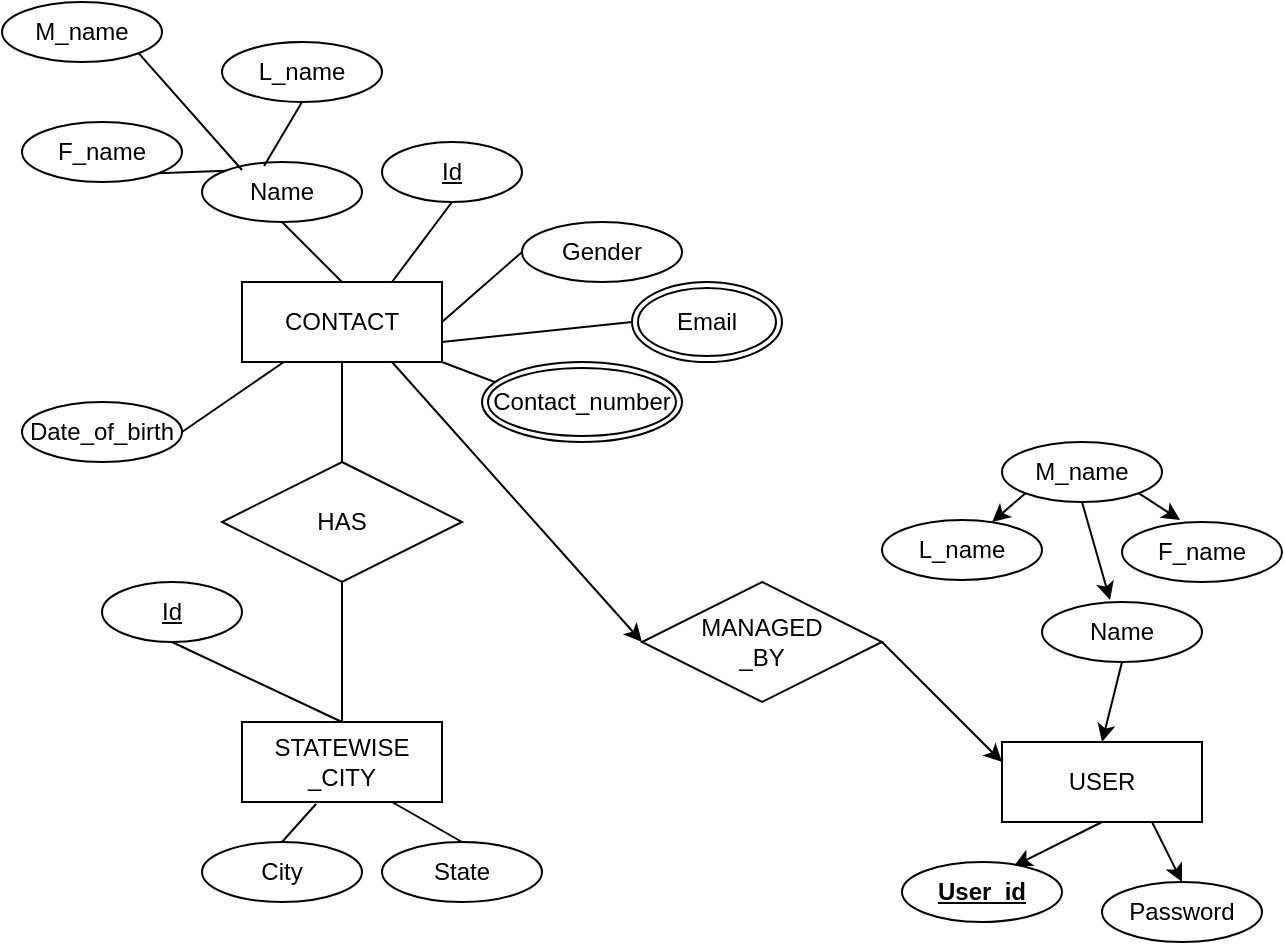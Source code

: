 <mxfile>
    <diagram id="-d80IL_y25-vRO7_op6x" name="Page-1">
        <mxGraphModel dx="1028" dy="459" grid="1" gridSize="10" guides="1" tooltips="1" connect="1" arrows="1" fold="1" page="1" pageScale="1" pageWidth="1169" pageHeight="827" math="0" shadow="0">
            <root>
                <mxCell id="0"/>
                <mxCell id="1" parent="0"/>
                <mxCell id="1DV5V6_hz8qvE7CZZpKL-1" value="STATEWISE&lt;br&gt;_CITY" style="whiteSpace=wrap;html=1;align=center;" parent="1" vertex="1">
                    <mxGeometry x="290" y="500" width="100" height="40" as="geometry"/>
                </mxCell>
                <mxCell id="1DV5V6_hz8qvE7CZZpKL-16" style="edgeStyle=none;rounded=0;orthogonalLoop=1;jettySize=auto;html=1;exitX=0.5;exitY=1;exitDx=0;exitDy=0;entryX=0.5;entryY=0;entryDx=0;entryDy=0;endArrow=none;endFill=0;" parent="1" source="1DV5V6_hz8qvE7CZZpKL-2" target="1DV5V6_hz8qvE7CZZpKL-15" edge="1">
                    <mxGeometry relative="1" as="geometry"/>
                </mxCell>
                <mxCell id="1DV5V6_hz8qvE7CZZpKL-28" style="edgeStyle=none;rounded=0;orthogonalLoop=1;jettySize=auto;html=1;exitX=1;exitY=1;exitDx=0;exitDy=0;entryX=0.09;entryY=0.275;entryDx=0;entryDy=0;entryPerimeter=0;endArrow=none;endFill=0;" parent="1" source="1DV5V6_hz8qvE7CZZpKL-2" target="1DV5V6_hz8qvE7CZZpKL-27" edge="1">
                    <mxGeometry relative="1" as="geometry"/>
                </mxCell>
                <mxCell id="1DV5V6_hz8qvE7CZZpKL-30" style="edgeStyle=none;rounded=0;orthogonalLoop=1;jettySize=auto;html=1;exitX=1;exitY=0.75;exitDx=0;exitDy=0;entryX=0;entryY=0.5;entryDx=0;entryDy=0;endArrow=none;endFill=0;" parent="1" source="1DV5V6_hz8qvE7CZZpKL-2" target="1DV5V6_hz8qvE7CZZpKL-29" edge="1">
                    <mxGeometry relative="1" as="geometry"/>
                </mxCell>
                <mxCell id="4" style="edgeStyle=none;html=1;exitX=0.75;exitY=1;exitDx=0;exitDy=0;entryX=0;entryY=0.5;entryDx=0;entryDy=0;" edge="1" parent="1" source="1DV5V6_hz8qvE7CZZpKL-2" target="3">
                    <mxGeometry relative="1" as="geometry"/>
                </mxCell>
                <mxCell id="1DV5V6_hz8qvE7CZZpKL-2" value="CONTACT" style="whiteSpace=wrap;html=1;align=center;" parent="1" vertex="1">
                    <mxGeometry x="290" y="280" width="100" height="40" as="geometry"/>
                </mxCell>
                <mxCell id="1DV5V6_hz8qvE7CZZpKL-5" style="rounded=0;orthogonalLoop=1;jettySize=auto;html=1;exitX=0.5;exitY=1;exitDx=0;exitDy=0;entryX=0.75;entryY=0;entryDx=0;entryDy=0;endArrow=none;endFill=0;" parent="1" source="1DV5V6_hz8qvE7CZZpKL-3" target="1DV5V6_hz8qvE7CZZpKL-2" edge="1">
                    <mxGeometry relative="1" as="geometry"/>
                </mxCell>
                <mxCell id="1DV5V6_hz8qvE7CZZpKL-3" value="Id" style="ellipse;whiteSpace=wrap;html=1;align=center;fontStyle=4;" parent="1" vertex="1">
                    <mxGeometry x="360" y="210" width="70" height="30" as="geometry"/>
                </mxCell>
                <mxCell id="1DV5V6_hz8qvE7CZZpKL-14" style="edgeStyle=none;rounded=0;orthogonalLoop=1;jettySize=auto;html=1;exitX=0.5;exitY=1;exitDx=0;exitDy=0;entryX=0.5;entryY=0;entryDx=0;entryDy=0;endArrow=none;endFill=0;" parent="1" source="1DV5V6_hz8qvE7CZZpKL-4" target="1DV5V6_hz8qvE7CZZpKL-2" edge="1">
                    <mxGeometry relative="1" as="geometry"/>
                </mxCell>
                <mxCell id="1DV5V6_hz8qvE7CZZpKL-4" value="Name" style="ellipse;whiteSpace=wrap;html=1;align=center;" parent="1" vertex="1">
                    <mxGeometry x="270" y="220" width="80" height="30" as="geometry"/>
                </mxCell>
                <mxCell id="1DV5V6_hz8qvE7CZZpKL-7" style="edgeStyle=none;rounded=0;orthogonalLoop=1;jettySize=auto;html=1;exitX=0.5;exitY=1;exitDx=0;exitDy=0;entryX=0.5;entryY=0;entryDx=0;entryDy=0;endArrow=none;endFill=0;" parent="1" source="1DV5V6_hz8qvE7CZZpKL-6" target="1DV5V6_hz8qvE7CZZpKL-1" edge="1">
                    <mxGeometry relative="1" as="geometry"/>
                </mxCell>
                <mxCell id="1DV5V6_hz8qvE7CZZpKL-6" value="Id" style="ellipse;whiteSpace=wrap;html=1;align=center;fontStyle=4;" parent="1" vertex="1">
                    <mxGeometry x="220" y="430" width="70" height="30" as="geometry"/>
                </mxCell>
                <mxCell id="1DV5V6_hz8qvE7CZZpKL-12" style="edgeStyle=none;rounded=0;orthogonalLoop=1;jettySize=auto;html=1;exitX=0.5;exitY=1;exitDx=0;exitDy=0;entryX=0.388;entryY=0.067;entryDx=0;entryDy=0;entryPerimeter=0;endArrow=none;endFill=0;" parent="1" source="1DV5V6_hz8qvE7CZZpKL-8" target="1DV5V6_hz8qvE7CZZpKL-4" edge="1">
                    <mxGeometry relative="1" as="geometry"/>
                </mxCell>
                <mxCell id="1DV5V6_hz8qvE7CZZpKL-8" value="L_name" style="ellipse;whiteSpace=wrap;html=1;align=center;" parent="1" vertex="1">
                    <mxGeometry x="280" y="160" width="80" height="30" as="geometry"/>
                </mxCell>
                <mxCell id="1DV5V6_hz8qvE7CZZpKL-11" style="edgeStyle=none;rounded=0;orthogonalLoop=1;jettySize=auto;html=1;exitX=1;exitY=1;exitDx=0;exitDy=0;entryX=0;entryY=0;entryDx=0;entryDy=0;endArrow=none;endFill=0;" parent="1" source="1DV5V6_hz8qvE7CZZpKL-9" target="1DV5V6_hz8qvE7CZZpKL-4" edge="1">
                    <mxGeometry relative="1" as="geometry"/>
                </mxCell>
                <mxCell id="1DV5V6_hz8qvE7CZZpKL-9" value="F_name" style="ellipse;whiteSpace=wrap;html=1;align=center;" parent="1" vertex="1">
                    <mxGeometry x="180" y="200" width="80" height="30" as="geometry"/>
                </mxCell>
                <mxCell id="1DV5V6_hz8qvE7CZZpKL-13" style="edgeStyle=none;rounded=0;orthogonalLoop=1;jettySize=auto;html=1;exitX=1;exitY=1;exitDx=0;exitDy=0;entryX=0.25;entryY=0.133;entryDx=0;entryDy=0;entryPerimeter=0;endArrow=none;endFill=0;" parent="1" source="1DV5V6_hz8qvE7CZZpKL-10" target="1DV5V6_hz8qvE7CZZpKL-4" edge="1">
                    <mxGeometry relative="1" as="geometry"/>
                </mxCell>
                <mxCell id="1DV5V6_hz8qvE7CZZpKL-10" value="M_name" style="ellipse;whiteSpace=wrap;html=1;align=center;" parent="1" vertex="1">
                    <mxGeometry x="170" y="140" width="80" height="30" as="geometry"/>
                </mxCell>
                <mxCell id="1DV5V6_hz8qvE7CZZpKL-17" style="edgeStyle=none;rounded=0;orthogonalLoop=1;jettySize=auto;html=1;exitX=0.5;exitY=1;exitDx=0;exitDy=0;endArrow=none;endFill=0;" parent="1" source="1DV5V6_hz8qvE7CZZpKL-15" target="1DV5V6_hz8qvE7CZZpKL-1" edge="1">
                    <mxGeometry relative="1" as="geometry"/>
                </mxCell>
                <mxCell id="1DV5V6_hz8qvE7CZZpKL-15" value="HAS" style="shape=rhombus;perimeter=rhombusPerimeter;whiteSpace=wrap;html=1;align=center;" parent="1" vertex="1">
                    <mxGeometry x="280" y="370" width="120" height="60" as="geometry"/>
                </mxCell>
                <mxCell id="1DV5V6_hz8qvE7CZZpKL-21" style="edgeStyle=none;rounded=0;orthogonalLoop=1;jettySize=auto;html=1;exitX=0.5;exitY=0;exitDx=0;exitDy=0;entryX=0.75;entryY=1;entryDx=0;entryDy=0;endArrow=none;endFill=0;" parent="1" source="1DV5V6_hz8qvE7CZZpKL-18" target="1DV5V6_hz8qvE7CZZpKL-1" edge="1">
                    <mxGeometry relative="1" as="geometry"/>
                </mxCell>
                <mxCell id="1DV5V6_hz8qvE7CZZpKL-18" value="State" style="ellipse;whiteSpace=wrap;html=1;align=center;" parent="1" vertex="1">
                    <mxGeometry x="360" y="560" width="80" height="30" as="geometry"/>
                </mxCell>
                <mxCell id="1DV5V6_hz8qvE7CZZpKL-20" style="edgeStyle=none;rounded=0;orthogonalLoop=1;jettySize=auto;html=1;exitX=0.5;exitY=0;exitDx=0;exitDy=0;entryX=0.37;entryY=1.025;entryDx=0;entryDy=0;entryPerimeter=0;endArrow=none;endFill=0;" parent="1" source="1DV5V6_hz8qvE7CZZpKL-19" target="1DV5V6_hz8qvE7CZZpKL-1" edge="1">
                    <mxGeometry relative="1" as="geometry"/>
                </mxCell>
                <mxCell id="1DV5V6_hz8qvE7CZZpKL-19" value="City" style="ellipse;whiteSpace=wrap;html=1;align=center;" parent="1" vertex="1">
                    <mxGeometry x="270" y="560" width="80" height="30" as="geometry"/>
                </mxCell>
                <mxCell id="1DV5V6_hz8qvE7CZZpKL-23" style="edgeStyle=none;rounded=0;orthogonalLoop=1;jettySize=auto;html=1;exitX=0;exitY=0.5;exitDx=0;exitDy=0;entryX=1;entryY=0.5;entryDx=0;entryDy=0;endArrow=none;endFill=0;" parent="1" source="1DV5V6_hz8qvE7CZZpKL-22" target="1DV5V6_hz8qvE7CZZpKL-2" edge="1">
                    <mxGeometry relative="1" as="geometry"/>
                </mxCell>
                <mxCell id="1DV5V6_hz8qvE7CZZpKL-22" value="Gender" style="ellipse;whiteSpace=wrap;html=1;align=center;" parent="1" vertex="1">
                    <mxGeometry x="430" y="250" width="80" height="30" as="geometry"/>
                </mxCell>
                <mxCell id="1DV5V6_hz8qvE7CZZpKL-25" style="edgeStyle=none;rounded=0;orthogonalLoop=1;jettySize=auto;html=1;exitX=1;exitY=0.5;exitDx=0;exitDy=0;endArrow=none;endFill=0;" parent="1" source="1DV5V6_hz8qvE7CZZpKL-24" target="1DV5V6_hz8qvE7CZZpKL-2" edge="1">
                    <mxGeometry relative="1" as="geometry"/>
                </mxCell>
                <mxCell id="1DV5V6_hz8qvE7CZZpKL-24" value="Date_of_birth" style="ellipse;whiteSpace=wrap;html=1;align=center;" parent="1" vertex="1">
                    <mxGeometry x="180" y="340" width="80" height="30" as="geometry"/>
                </mxCell>
                <mxCell id="1DV5V6_hz8qvE7CZZpKL-27" value="Contact_number" style="ellipse;shape=doubleEllipse;margin=3;whiteSpace=wrap;html=1;align=center;" parent="1" vertex="1">
                    <mxGeometry x="410" y="320" width="100" height="40" as="geometry"/>
                </mxCell>
                <mxCell id="1DV5V6_hz8qvE7CZZpKL-29" value="Email" style="ellipse;shape=doubleEllipse;margin=3;whiteSpace=wrap;html=1;align=center;" parent="1" vertex="1">
                    <mxGeometry x="485" y="280" width="75" height="40" as="geometry"/>
                </mxCell>
                <mxCell id="15" style="edgeStyle=none;html=1;exitX=0.5;exitY=1;exitDx=0;exitDy=0;entryX=0.7;entryY=0.067;entryDx=0;entryDy=0;entryPerimeter=0;" edge="1" parent="1" source="2" target="14">
                    <mxGeometry relative="1" as="geometry"/>
                </mxCell>
                <mxCell id="17" style="edgeStyle=none;html=1;exitX=0.75;exitY=1;exitDx=0;exitDy=0;entryX=0.5;entryY=0;entryDx=0;entryDy=0;" edge="1" parent="1" source="2" target="16">
                    <mxGeometry relative="1" as="geometry"/>
                </mxCell>
                <mxCell id="2" value="USER" style="whiteSpace=wrap;html=1;align=center;" vertex="1" parent="1">
                    <mxGeometry x="670" y="510" width="100" height="40" as="geometry"/>
                </mxCell>
                <mxCell id="5" style="edgeStyle=none;html=1;exitX=1;exitY=0.5;exitDx=0;exitDy=0;entryX=0;entryY=0.25;entryDx=0;entryDy=0;" edge="1" parent="1" source="3" target="2">
                    <mxGeometry relative="1" as="geometry"/>
                </mxCell>
                <mxCell id="3" value="MANAGED&lt;br&gt;_BY" style="shape=rhombus;perimeter=rhombusPerimeter;whiteSpace=wrap;html=1;align=center;" vertex="1" parent="1">
                    <mxGeometry x="490" y="430" width="120" height="60" as="geometry"/>
                </mxCell>
                <mxCell id="13" style="edgeStyle=none;html=1;exitX=0.5;exitY=1;exitDx=0;exitDy=0;entryX=0.5;entryY=0;entryDx=0;entryDy=0;" edge="1" parent="1" source="6" target="2">
                    <mxGeometry relative="1" as="geometry"/>
                </mxCell>
                <mxCell id="6" value="Name" style="ellipse;whiteSpace=wrap;html=1;align=center;" vertex="1" parent="1">
                    <mxGeometry x="690" y="440" width="80" height="30" as="geometry"/>
                </mxCell>
                <mxCell id="7" value="L_name" style="ellipse;whiteSpace=wrap;html=1;align=center;" vertex="1" parent="1">
                    <mxGeometry x="610" y="399" width="80" height="30" as="geometry"/>
                </mxCell>
                <mxCell id="10" style="edgeStyle=none;html=1;exitX=0.5;exitY=1;exitDx=0;exitDy=0;entryX=0.425;entryY=-0.033;entryDx=0;entryDy=0;entryPerimeter=0;" edge="1" parent="1" source="8" target="6">
                    <mxGeometry relative="1" as="geometry"/>
                </mxCell>
                <mxCell id="11" style="edgeStyle=none;html=1;exitX=0;exitY=1;exitDx=0;exitDy=0;entryX=0.688;entryY=0.033;entryDx=0;entryDy=0;entryPerimeter=0;" edge="1" parent="1" source="8" target="7">
                    <mxGeometry relative="1" as="geometry"/>
                </mxCell>
                <mxCell id="12" style="edgeStyle=none;html=1;exitX=1;exitY=1;exitDx=0;exitDy=0;entryX=0.363;entryY=-0.033;entryDx=0;entryDy=0;entryPerimeter=0;" edge="1" parent="1" source="8" target="9">
                    <mxGeometry relative="1" as="geometry"/>
                </mxCell>
                <mxCell id="8" value="M_name" style="ellipse;whiteSpace=wrap;html=1;align=center;" vertex="1" parent="1">
                    <mxGeometry x="670" y="360" width="80" height="30" as="geometry"/>
                </mxCell>
                <mxCell id="9" value="F_name" style="ellipse;whiteSpace=wrap;html=1;align=center;" vertex="1" parent="1">
                    <mxGeometry x="730" y="400" width="80" height="30" as="geometry"/>
                </mxCell>
                <mxCell id="14" value="&lt;b&gt;&lt;u&gt;User_id&lt;/u&gt;&lt;/b&gt;" style="ellipse;whiteSpace=wrap;html=1;align=center;" vertex="1" parent="1">
                    <mxGeometry x="620" y="570" width="80" height="30" as="geometry"/>
                </mxCell>
                <mxCell id="16" value="Password" style="ellipse;whiteSpace=wrap;html=1;align=center;" vertex="1" parent="1">
                    <mxGeometry x="720" y="580" width="80" height="30" as="geometry"/>
                </mxCell>
            </root>
        </mxGraphModel>
    </diagram>
</mxfile>